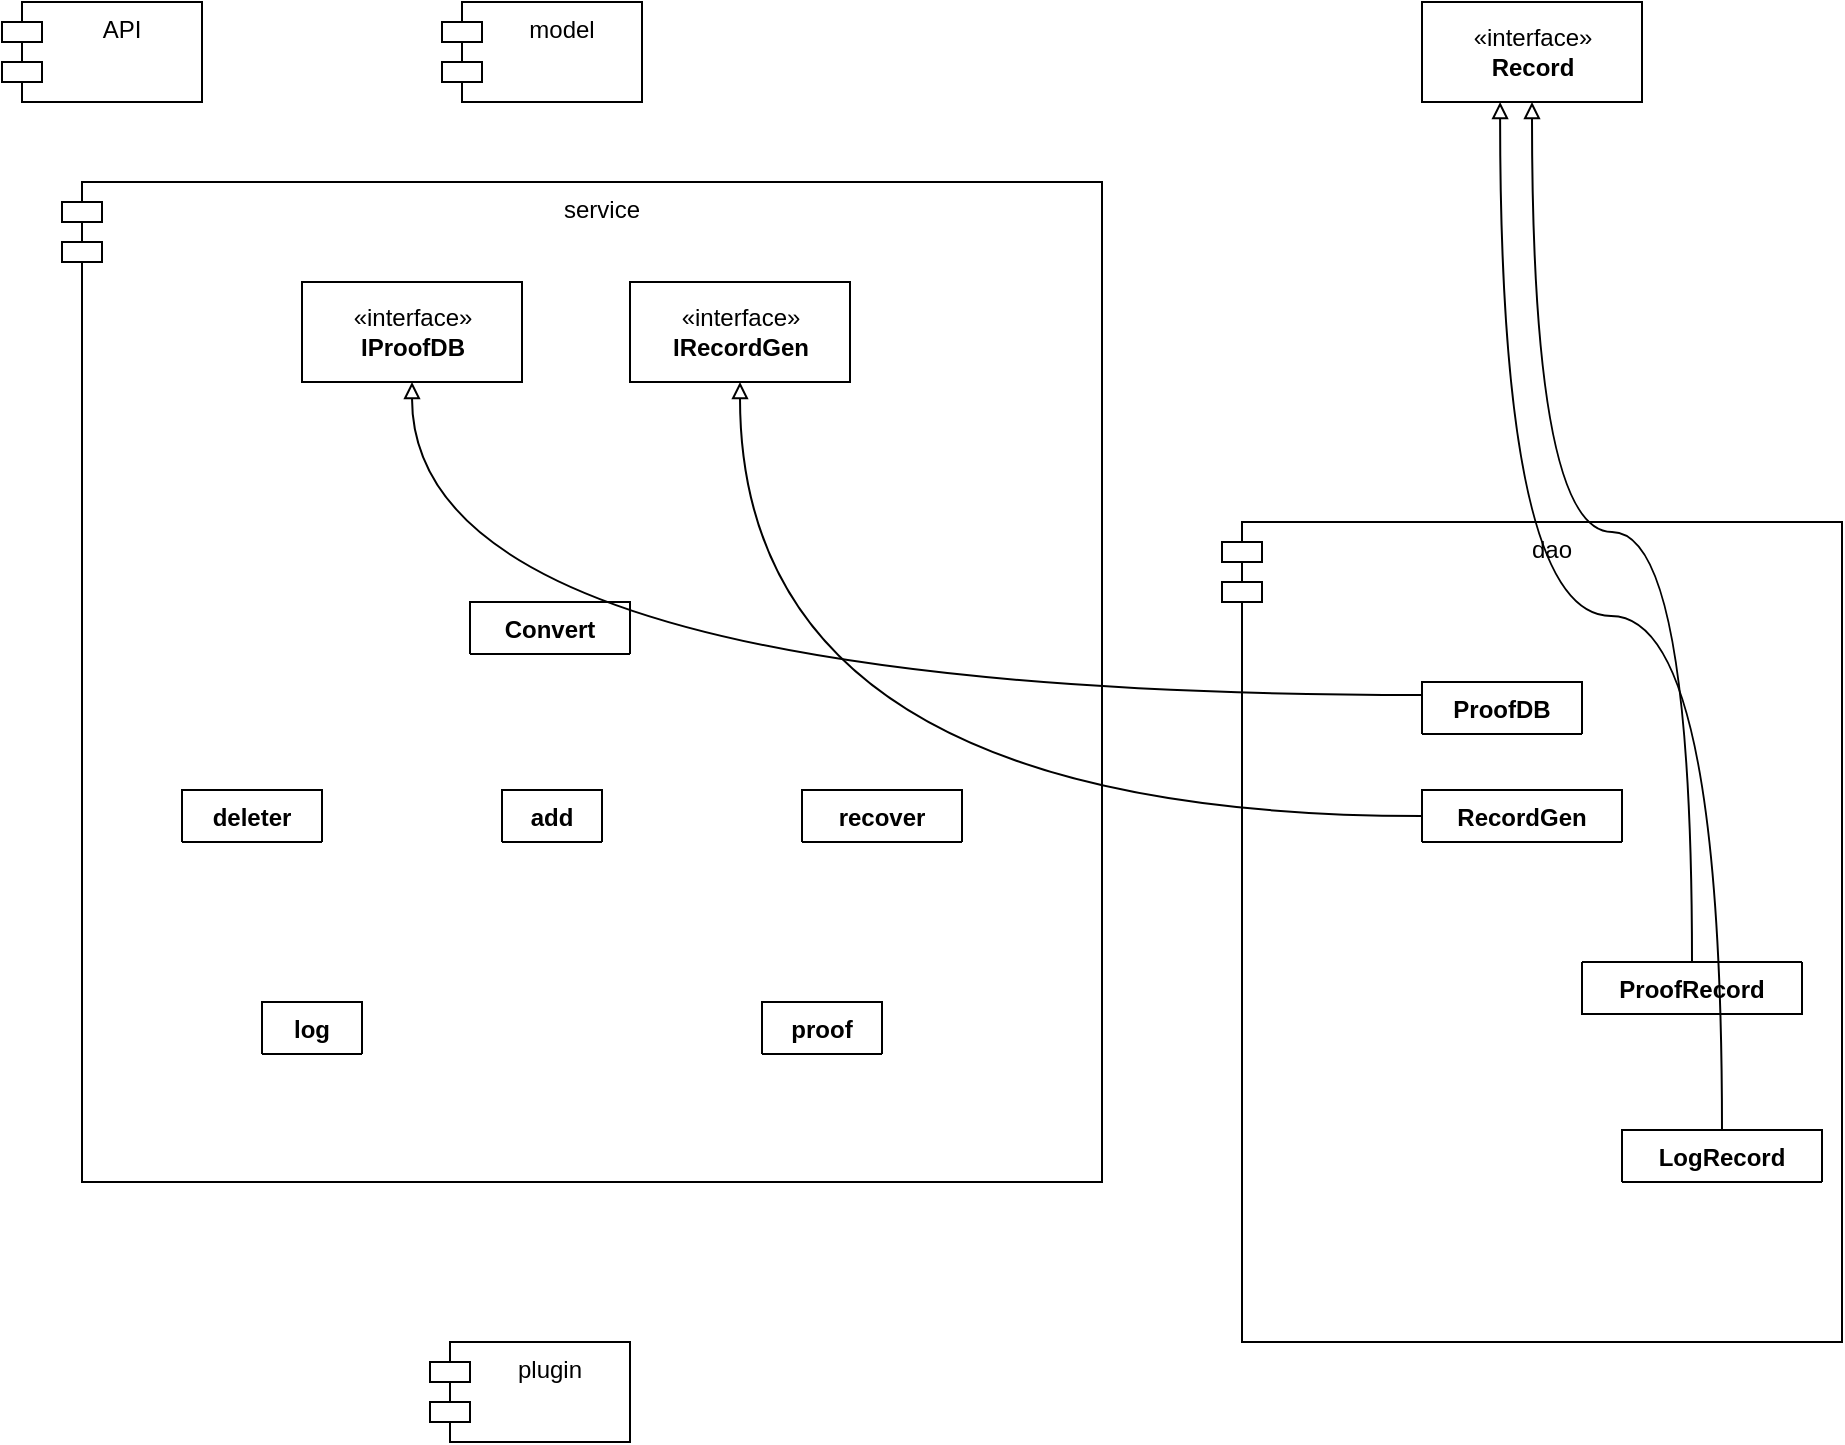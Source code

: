 <mxfile version="13.7.6" type="github">
  <diagram id="C5RBs43oDa-KdzZeNtuy" name="Page-1">
    <mxGraphModel dx="1357" dy="815" grid="1" gridSize="10" guides="1" tooltips="1" connect="1" arrows="1" fold="1" page="1" pageScale="1" pageWidth="827" pageHeight="1169" math="0" shadow="0">
      <root>
        <mxCell id="WIyWlLk6GJQsqaUBKTNV-0" />
        <mxCell id="WIyWlLk6GJQsqaUBKTNV-1" parent="WIyWlLk6GJQsqaUBKTNV-0" />
        <mxCell id="9kNSycnBcAnV87dTGbsQ-32" value="service" style="shape=module;align=left;spacingLeft=20;align=center;verticalAlign=top;" vertex="1" parent="WIyWlLk6GJQsqaUBKTNV-1">
          <mxGeometry x="130" y="130" width="520" height="500" as="geometry" />
        </mxCell>
        <mxCell id="9kNSycnBcAnV87dTGbsQ-0" value="«interface»&lt;br&gt;&lt;b&gt;IProofDB&lt;/b&gt;" style="html=1;" vertex="1" parent="WIyWlLk6GJQsqaUBKTNV-1">
          <mxGeometry x="250" y="180" width="110" height="50" as="geometry" />
        </mxCell>
        <mxCell id="9kNSycnBcAnV87dTGbsQ-3" value="«interface»&lt;br&gt;&lt;b&gt;IRecordGen&lt;/b&gt;" style="html=1;" vertex="1" parent="WIyWlLk6GJQsqaUBKTNV-1">
          <mxGeometry x="414" y="180" width="110" height="50" as="geometry" />
        </mxCell>
        <mxCell id="9kNSycnBcAnV87dTGbsQ-18" value="add" style="swimlane;fontStyle=1;align=center;verticalAlign=top;childLayout=stackLayout;horizontal=1;startSize=26;horizontalStack=0;resizeParent=1;resizeParentMax=0;resizeLast=0;collapsible=1;marginBottom=0;" vertex="1" collapsed="1" parent="WIyWlLk6GJQsqaUBKTNV-1">
          <mxGeometry x="350" y="434" width="50" height="26" as="geometry">
            <mxRectangle x="300" y="620" width="160" height="86" as="alternateBounds" />
          </mxGeometry>
        </mxCell>
        <mxCell id="9kNSycnBcAnV87dTGbsQ-19" value="+ field: type" style="text;strokeColor=none;fillColor=none;align=left;verticalAlign=top;spacingLeft=4;spacingRight=4;overflow=hidden;rotatable=0;points=[[0,0.5],[1,0.5]];portConstraint=eastwest;" vertex="1" parent="9kNSycnBcAnV87dTGbsQ-18">
          <mxGeometry y="26" width="50" height="26" as="geometry" />
        </mxCell>
        <mxCell id="9kNSycnBcAnV87dTGbsQ-20" value="" style="line;strokeWidth=1;fillColor=none;align=left;verticalAlign=middle;spacingTop=-1;spacingLeft=3;spacingRight=3;rotatable=0;labelPosition=right;points=[];portConstraint=eastwest;" vertex="1" parent="9kNSycnBcAnV87dTGbsQ-18">
          <mxGeometry y="52" width="50" height="8" as="geometry" />
        </mxCell>
        <mxCell id="9kNSycnBcAnV87dTGbsQ-21" value="+ method(type): type" style="text;strokeColor=none;fillColor=none;align=left;verticalAlign=top;spacingLeft=4;spacingRight=4;overflow=hidden;rotatable=0;points=[[0,0.5],[1,0.5]];portConstraint=eastwest;" vertex="1" parent="9kNSycnBcAnV87dTGbsQ-18">
          <mxGeometry y="60" width="50" height="26" as="geometry" />
        </mxCell>
        <mxCell id="9kNSycnBcAnV87dTGbsQ-14" value="recover" style="swimlane;fontStyle=1;align=center;verticalAlign=top;childLayout=stackLayout;horizontal=1;startSize=26;horizontalStack=0;resizeParent=1;resizeParentMax=0;resizeLast=0;collapsible=1;marginBottom=0;" vertex="1" collapsed="1" parent="WIyWlLk6GJQsqaUBKTNV-1">
          <mxGeometry x="500" y="434" width="80" height="26" as="geometry">
            <mxRectangle x="500" y="470" width="160" height="86" as="alternateBounds" />
          </mxGeometry>
        </mxCell>
        <mxCell id="9kNSycnBcAnV87dTGbsQ-15" value="+ field: type" style="text;strokeColor=none;fillColor=none;align=left;verticalAlign=top;spacingLeft=4;spacingRight=4;overflow=hidden;rotatable=0;points=[[0,0.5],[1,0.5]];portConstraint=eastwest;" vertex="1" parent="9kNSycnBcAnV87dTGbsQ-14">
          <mxGeometry y="26" width="80" height="26" as="geometry" />
        </mxCell>
        <mxCell id="9kNSycnBcAnV87dTGbsQ-16" value="" style="line;strokeWidth=1;fillColor=none;align=left;verticalAlign=middle;spacingTop=-1;spacingLeft=3;spacingRight=3;rotatable=0;labelPosition=right;points=[];portConstraint=eastwest;" vertex="1" parent="9kNSycnBcAnV87dTGbsQ-14">
          <mxGeometry y="52" width="80" height="8" as="geometry" />
        </mxCell>
        <mxCell id="9kNSycnBcAnV87dTGbsQ-17" value="+ method(type): type" style="text;strokeColor=none;fillColor=none;align=left;verticalAlign=top;spacingLeft=4;spacingRight=4;overflow=hidden;rotatable=0;points=[[0,0.5],[1,0.5]];portConstraint=eastwest;" vertex="1" parent="9kNSycnBcAnV87dTGbsQ-14">
          <mxGeometry y="60" width="80" height="26" as="geometry" />
        </mxCell>
        <mxCell id="9kNSycnBcAnV87dTGbsQ-10" value="deleter" style="swimlane;fontStyle=1;align=center;verticalAlign=top;childLayout=stackLayout;horizontal=1;startSize=26;horizontalStack=0;resizeParent=1;resizeParentMax=0;resizeLast=0;collapsible=1;marginBottom=0;" vertex="1" collapsed="1" parent="WIyWlLk6GJQsqaUBKTNV-1">
          <mxGeometry x="190" y="434" width="70" height="26" as="geometry">
            <mxRectangle x="200" y="460" width="160" height="86" as="alternateBounds" />
          </mxGeometry>
        </mxCell>
        <mxCell id="9kNSycnBcAnV87dTGbsQ-11" value="+ field: type" style="text;strokeColor=none;fillColor=none;align=left;verticalAlign=top;spacingLeft=4;spacingRight=4;overflow=hidden;rotatable=0;points=[[0,0.5],[1,0.5]];portConstraint=eastwest;" vertex="1" parent="9kNSycnBcAnV87dTGbsQ-10">
          <mxGeometry y="26" width="70" height="26" as="geometry" />
        </mxCell>
        <mxCell id="9kNSycnBcAnV87dTGbsQ-12" value="" style="line;strokeWidth=1;fillColor=none;align=left;verticalAlign=middle;spacingTop=-1;spacingLeft=3;spacingRight=3;rotatable=0;labelPosition=right;points=[];portConstraint=eastwest;" vertex="1" parent="9kNSycnBcAnV87dTGbsQ-10">
          <mxGeometry y="52" width="70" height="8" as="geometry" />
        </mxCell>
        <mxCell id="9kNSycnBcAnV87dTGbsQ-13" value="+ method(type): type" style="text;strokeColor=none;fillColor=none;align=left;verticalAlign=top;spacingLeft=4;spacingRight=4;overflow=hidden;rotatable=0;points=[[0,0.5],[1,0.5]];portConstraint=eastwest;" vertex="1" parent="9kNSycnBcAnV87dTGbsQ-10">
          <mxGeometry y="60" width="70" height="26" as="geometry" />
        </mxCell>
        <mxCell id="9kNSycnBcAnV87dTGbsQ-5" value="Convert" style="swimlane;fontStyle=1;align=center;verticalAlign=top;childLayout=stackLayout;horizontal=1;startSize=26;horizontalStack=0;resizeParent=1;resizeParentMax=0;resizeLast=0;collapsible=1;marginBottom=0;" vertex="1" collapsed="1" parent="WIyWlLk6GJQsqaUBKTNV-1">
          <mxGeometry x="334" y="340" width="80" height="26" as="geometry">
            <mxRectangle width="160" height="86" as="alternateBounds" />
          </mxGeometry>
        </mxCell>
        <mxCell id="9kNSycnBcAnV87dTGbsQ-6" value="+ field: type" style="text;strokeColor=none;fillColor=none;align=left;verticalAlign=top;spacingLeft=4;spacingRight=4;overflow=hidden;rotatable=0;points=[[0,0.5],[1,0.5]];portConstraint=eastwest;" vertex="1" parent="9kNSycnBcAnV87dTGbsQ-5">
          <mxGeometry y="26" width="80" height="26" as="geometry" />
        </mxCell>
        <mxCell id="9kNSycnBcAnV87dTGbsQ-7" value="" style="line;strokeWidth=1;fillColor=none;align=left;verticalAlign=middle;spacingTop=-1;spacingLeft=3;spacingRight=3;rotatable=0;labelPosition=right;points=[];portConstraint=eastwest;" vertex="1" parent="9kNSycnBcAnV87dTGbsQ-5">
          <mxGeometry y="52" width="80" height="8" as="geometry" />
        </mxCell>
        <mxCell id="9kNSycnBcAnV87dTGbsQ-8" value="+ method(type): type" style="text;strokeColor=none;fillColor=none;align=left;verticalAlign=top;spacingLeft=4;spacingRight=4;overflow=hidden;rotatable=0;points=[[0,0.5],[1,0.5]];portConstraint=eastwest;" vertex="1" parent="9kNSycnBcAnV87dTGbsQ-5">
          <mxGeometry y="60" width="80" height="26" as="geometry" />
        </mxCell>
        <mxCell id="9kNSycnBcAnV87dTGbsQ-23" value="log" style="swimlane;fontStyle=1;align=center;verticalAlign=top;childLayout=stackLayout;horizontal=1;startSize=26;horizontalStack=0;resizeParent=1;resizeParentMax=0;resizeLast=0;collapsible=1;marginBottom=0;" vertex="1" collapsed="1" parent="WIyWlLk6GJQsqaUBKTNV-1">
          <mxGeometry x="230" y="540" width="50" height="26" as="geometry">
            <mxRectangle x="230" y="540" width="160" height="86" as="alternateBounds" />
          </mxGeometry>
        </mxCell>
        <mxCell id="9kNSycnBcAnV87dTGbsQ-24" value="+ field: type" style="text;strokeColor=none;fillColor=none;align=left;verticalAlign=top;spacingLeft=4;spacingRight=4;overflow=hidden;rotatable=0;points=[[0,0.5],[1,0.5]];portConstraint=eastwest;" vertex="1" parent="9kNSycnBcAnV87dTGbsQ-23">
          <mxGeometry y="26" width="50" height="26" as="geometry" />
        </mxCell>
        <mxCell id="9kNSycnBcAnV87dTGbsQ-25" value="" style="line;strokeWidth=1;fillColor=none;align=left;verticalAlign=middle;spacingTop=-1;spacingLeft=3;spacingRight=3;rotatable=0;labelPosition=right;points=[];portConstraint=eastwest;" vertex="1" parent="9kNSycnBcAnV87dTGbsQ-23">
          <mxGeometry y="52" width="50" height="8" as="geometry" />
        </mxCell>
        <mxCell id="9kNSycnBcAnV87dTGbsQ-26" value="+ method(type): type" style="text;strokeColor=none;fillColor=none;align=left;verticalAlign=top;spacingLeft=4;spacingRight=4;overflow=hidden;rotatable=0;points=[[0,0.5],[1,0.5]];portConstraint=eastwest;" vertex="1" parent="9kNSycnBcAnV87dTGbsQ-23">
          <mxGeometry y="60" width="50" height="26" as="geometry" />
        </mxCell>
        <mxCell id="9kNSycnBcAnV87dTGbsQ-27" value="proof" style="swimlane;fontStyle=1;align=center;verticalAlign=top;childLayout=stackLayout;horizontal=1;startSize=26;horizontalStack=0;resizeParent=1;resizeParentMax=0;resizeLast=0;collapsible=1;marginBottom=0;" vertex="1" collapsed="1" parent="WIyWlLk6GJQsqaUBKTNV-1">
          <mxGeometry x="480" y="540" width="60" height="26" as="geometry">
            <mxRectangle x="480" y="540" width="160" height="86" as="alternateBounds" />
          </mxGeometry>
        </mxCell>
        <mxCell id="9kNSycnBcAnV87dTGbsQ-28" value="+ field: type" style="text;strokeColor=none;fillColor=none;align=left;verticalAlign=top;spacingLeft=4;spacingRight=4;overflow=hidden;rotatable=0;points=[[0,0.5],[1,0.5]];portConstraint=eastwest;" vertex="1" parent="9kNSycnBcAnV87dTGbsQ-27">
          <mxGeometry y="26" width="60" height="26" as="geometry" />
        </mxCell>
        <mxCell id="9kNSycnBcAnV87dTGbsQ-29" value="" style="line;strokeWidth=1;fillColor=none;align=left;verticalAlign=middle;spacingTop=-1;spacingLeft=3;spacingRight=3;rotatable=0;labelPosition=right;points=[];portConstraint=eastwest;" vertex="1" parent="9kNSycnBcAnV87dTGbsQ-27">
          <mxGeometry y="52" width="60" height="8" as="geometry" />
        </mxCell>
        <mxCell id="9kNSycnBcAnV87dTGbsQ-30" value="+ method(type): type" style="text;strokeColor=none;fillColor=none;align=left;verticalAlign=top;spacingLeft=4;spacingRight=4;overflow=hidden;rotatable=0;points=[[0,0.5],[1,0.5]];portConstraint=eastwest;" vertex="1" parent="9kNSycnBcAnV87dTGbsQ-27">
          <mxGeometry y="60" width="60" height="26" as="geometry" />
        </mxCell>
        <mxCell id="9kNSycnBcAnV87dTGbsQ-33" value="API&#xa;" style="shape=module;align=left;spacingLeft=20;align=center;verticalAlign=top;" vertex="1" parent="WIyWlLk6GJQsqaUBKTNV-1">
          <mxGeometry x="100" y="40" width="100" height="50" as="geometry" />
        </mxCell>
        <mxCell id="9kNSycnBcAnV87dTGbsQ-34" value="model" style="shape=module;align=left;spacingLeft=20;align=center;verticalAlign=top;" vertex="1" parent="WIyWlLk6GJQsqaUBKTNV-1">
          <mxGeometry x="320" y="40" width="100" height="50" as="geometry" />
        </mxCell>
        <mxCell id="9kNSycnBcAnV87dTGbsQ-35" value="dao" style="shape=module;align=left;spacingLeft=20;align=center;verticalAlign=top;" vertex="1" parent="WIyWlLk6GJQsqaUBKTNV-1">
          <mxGeometry x="710" y="300" width="310" height="410" as="geometry" />
        </mxCell>
        <mxCell id="9kNSycnBcAnV87dTGbsQ-36" value="plugin" style="shape=module;align=left;spacingLeft=20;align=center;verticalAlign=top;" vertex="1" parent="WIyWlLk6GJQsqaUBKTNV-1">
          <mxGeometry x="314" y="710" width="100" height="50" as="geometry" />
        </mxCell>
        <mxCell id="9kNSycnBcAnV87dTGbsQ-64" style="edgeStyle=orthogonalEdgeStyle;curved=1;rounded=0;orthogonalLoop=1;jettySize=auto;html=1;exitX=0;exitY=0.25;exitDx=0;exitDy=0;entryX=0.5;entryY=1;entryDx=0;entryDy=0;endArrow=block;endFill=0;" edge="1" parent="WIyWlLk6GJQsqaUBKTNV-1" source="9kNSycnBcAnV87dTGbsQ-37" target="9kNSycnBcAnV87dTGbsQ-0">
          <mxGeometry relative="1" as="geometry" />
        </mxCell>
        <mxCell id="9kNSycnBcAnV87dTGbsQ-62" style="edgeStyle=orthogonalEdgeStyle;rounded=0;orthogonalLoop=1;jettySize=auto;html=1;exitX=0;exitY=0.5;exitDx=0;exitDy=0;endArrow=block;endFill=0;curved=1;" edge="1" parent="WIyWlLk6GJQsqaUBKTNV-1" source="9kNSycnBcAnV87dTGbsQ-41" target="9kNSycnBcAnV87dTGbsQ-3">
          <mxGeometry relative="1" as="geometry" />
        </mxCell>
        <mxCell id="9kNSycnBcAnV87dTGbsQ-69" style="edgeStyle=orthogonalEdgeStyle;curved=1;rounded=0;orthogonalLoop=1;jettySize=auto;html=1;exitX=0.5;exitY=0;exitDx=0;exitDy=0;entryX=0.355;entryY=1;entryDx=0;entryDy=0;entryPerimeter=0;endArrow=block;endFill=0;" edge="1" parent="WIyWlLk6GJQsqaUBKTNV-1" source="9kNSycnBcAnV87dTGbsQ-45" target="9kNSycnBcAnV87dTGbsQ-57">
          <mxGeometry relative="1" as="geometry" />
        </mxCell>
        <mxCell id="9kNSycnBcAnV87dTGbsQ-57" value="«interface»&lt;br&gt;&lt;b&gt;Record&lt;/b&gt;" style="html=1;" vertex="1" parent="WIyWlLk6GJQsqaUBKTNV-1">
          <mxGeometry x="810" y="40" width="110" height="50" as="geometry" />
        </mxCell>
        <mxCell id="9kNSycnBcAnV87dTGbsQ-68" style="edgeStyle=orthogonalEdgeStyle;curved=1;rounded=0;orthogonalLoop=1;jettySize=auto;html=1;exitX=0.5;exitY=0;exitDx=0;exitDy=0;endArrow=block;endFill=0;" edge="1" parent="WIyWlLk6GJQsqaUBKTNV-1" source="9kNSycnBcAnV87dTGbsQ-49" target="9kNSycnBcAnV87dTGbsQ-57">
          <mxGeometry relative="1" as="geometry" />
        </mxCell>
        <mxCell id="9kNSycnBcAnV87dTGbsQ-49" value="ProofRecord" style="swimlane;fontStyle=1;align=center;verticalAlign=top;childLayout=stackLayout;horizontal=1;startSize=0;horizontalStack=0;resizeParent=1;resizeParentMax=0;resizeLast=0;collapsible=1;marginBottom=0;" vertex="1" collapsed="1" parent="WIyWlLk6GJQsqaUBKTNV-1">
          <mxGeometry x="890" y="520" width="110" height="26" as="geometry">
            <mxRectangle x="780" y="610" width="160" height="86" as="alternateBounds" />
          </mxGeometry>
        </mxCell>
        <mxCell id="9kNSycnBcAnV87dTGbsQ-50" value="+ field: type" style="text;strokeColor=none;fillColor=none;align=left;verticalAlign=top;spacingLeft=4;spacingRight=4;overflow=hidden;rotatable=0;points=[[0,0.5],[1,0.5]];portConstraint=eastwest;" vertex="1" parent="9kNSycnBcAnV87dTGbsQ-49">
          <mxGeometry width="110" height="26" as="geometry" />
        </mxCell>
        <mxCell id="9kNSycnBcAnV87dTGbsQ-51" value="" style="line;strokeWidth=1;fillColor=none;align=left;verticalAlign=middle;spacingTop=-1;spacingLeft=3;spacingRight=3;rotatable=0;labelPosition=right;points=[];portConstraint=eastwest;" vertex="1" parent="9kNSycnBcAnV87dTGbsQ-49">
          <mxGeometry y="26" width="110" height="8" as="geometry" />
        </mxCell>
        <mxCell id="9kNSycnBcAnV87dTGbsQ-52" value="+ method(type): type" style="text;strokeColor=none;fillColor=none;align=left;verticalAlign=top;spacingLeft=4;spacingRight=4;overflow=hidden;rotatable=0;points=[[0,0.5],[1,0.5]];portConstraint=eastwest;" vertex="1" parent="9kNSycnBcAnV87dTGbsQ-49">
          <mxGeometry y="34" width="110" height="26" as="geometry" />
        </mxCell>
        <mxCell id="9kNSycnBcAnV87dTGbsQ-37" value="ProofDB" style="swimlane;fontStyle=1;align=center;verticalAlign=top;childLayout=stackLayout;horizontal=1;startSize=26;horizontalStack=0;resizeParent=1;resizeParentMax=0;resizeLast=0;collapsible=1;marginBottom=0;" vertex="1" collapsed="1" parent="WIyWlLk6GJQsqaUBKTNV-1">
          <mxGeometry x="810" y="380" width="80" height="26" as="geometry">
            <mxRectangle x="775" y="366" width="160" height="86" as="alternateBounds" />
          </mxGeometry>
        </mxCell>
        <mxCell id="9kNSycnBcAnV87dTGbsQ-38" value="+ field: type" style="text;strokeColor=none;fillColor=none;align=left;verticalAlign=top;spacingLeft=4;spacingRight=4;overflow=hidden;rotatable=0;points=[[0,0.5],[1,0.5]];portConstraint=eastwest;" vertex="1" parent="9kNSycnBcAnV87dTGbsQ-37">
          <mxGeometry y="26" width="80" height="26" as="geometry" />
        </mxCell>
        <mxCell id="9kNSycnBcAnV87dTGbsQ-39" value="" style="line;strokeWidth=1;fillColor=none;align=left;verticalAlign=middle;spacingTop=-1;spacingLeft=3;spacingRight=3;rotatable=0;labelPosition=right;points=[];portConstraint=eastwest;" vertex="1" parent="9kNSycnBcAnV87dTGbsQ-37">
          <mxGeometry y="52" width="80" height="8" as="geometry" />
        </mxCell>
        <mxCell id="9kNSycnBcAnV87dTGbsQ-40" value="+ method(type): type" style="text;strokeColor=none;fillColor=none;align=left;verticalAlign=top;spacingLeft=4;spacingRight=4;overflow=hidden;rotatable=0;points=[[0,0.5],[1,0.5]];portConstraint=eastwest;" vertex="1" parent="9kNSycnBcAnV87dTGbsQ-37">
          <mxGeometry y="60" width="80" height="26" as="geometry" />
        </mxCell>
        <mxCell id="9kNSycnBcAnV87dTGbsQ-41" value="RecordGen" style="swimlane;fontStyle=1;align=center;verticalAlign=top;childLayout=stackLayout;horizontal=1;startSize=26;horizontalStack=0;resizeParent=1;resizeParentMax=0;resizeLast=0;collapsible=1;marginBottom=0;" vertex="1" collapsed="1" parent="WIyWlLk6GJQsqaUBKTNV-1">
          <mxGeometry x="810" y="434" width="100" height="26" as="geometry">
            <mxRectangle x="770" y="434" width="160" height="86" as="alternateBounds" />
          </mxGeometry>
        </mxCell>
        <mxCell id="9kNSycnBcAnV87dTGbsQ-42" value="+ field: type" style="text;strokeColor=none;fillColor=none;align=left;verticalAlign=top;spacingLeft=4;spacingRight=4;overflow=hidden;rotatable=0;points=[[0,0.5],[1,0.5]];portConstraint=eastwest;" vertex="1" parent="9kNSycnBcAnV87dTGbsQ-41">
          <mxGeometry y="26" width="100" height="26" as="geometry" />
        </mxCell>
        <mxCell id="9kNSycnBcAnV87dTGbsQ-43" value="" style="line;strokeWidth=1;fillColor=none;align=left;verticalAlign=middle;spacingTop=-1;spacingLeft=3;spacingRight=3;rotatable=0;labelPosition=right;points=[];portConstraint=eastwest;" vertex="1" parent="9kNSycnBcAnV87dTGbsQ-41">
          <mxGeometry y="52" width="100" height="8" as="geometry" />
        </mxCell>
        <mxCell id="9kNSycnBcAnV87dTGbsQ-44" value="+ method(type): type" style="text;strokeColor=none;fillColor=none;align=left;verticalAlign=top;spacingLeft=4;spacingRight=4;overflow=hidden;rotatable=0;points=[[0,0.5],[1,0.5]];portConstraint=eastwest;" vertex="1" parent="9kNSycnBcAnV87dTGbsQ-41">
          <mxGeometry y="60" width="100" height="26" as="geometry" />
        </mxCell>
        <mxCell id="9kNSycnBcAnV87dTGbsQ-45" value="LogRecord" style="swimlane;fontStyle=1;align=center;verticalAlign=top;childLayout=stackLayout;horizontal=1;startSize=26;horizontalStack=0;resizeParent=1;resizeParentMax=0;resizeLast=0;collapsible=1;marginBottom=0;" vertex="1" collapsed="1" parent="WIyWlLk6GJQsqaUBKTNV-1">
          <mxGeometry x="910" y="604" width="100" height="26" as="geometry">
            <mxRectangle x="740" y="520" width="160" height="86" as="alternateBounds" />
          </mxGeometry>
        </mxCell>
        <mxCell id="9kNSycnBcAnV87dTGbsQ-46" value="+ field: type" style="text;strokeColor=none;fillColor=none;align=left;verticalAlign=top;spacingLeft=4;spacingRight=4;overflow=hidden;rotatable=0;points=[[0,0.5],[1,0.5]];portConstraint=eastwest;" vertex="1" parent="9kNSycnBcAnV87dTGbsQ-45">
          <mxGeometry y="26" width="100" height="26" as="geometry" />
        </mxCell>
        <mxCell id="9kNSycnBcAnV87dTGbsQ-47" value="" style="line;strokeWidth=1;fillColor=none;align=left;verticalAlign=middle;spacingTop=-1;spacingLeft=3;spacingRight=3;rotatable=0;labelPosition=right;points=[];portConstraint=eastwest;" vertex="1" parent="9kNSycnBcAnV87dTGbsQ-45">
          <mxGeometry y="52" width="100" height="8" as="geometry" />
        </mxCell>
        <mxCell id="9kNSycnBcAnV87dTGbsQ-48" value="+ method(type): type" style="text;strokeColor=none;fillColor=none;align=left;verticalAlign=top;spacingLeft=4;spacingRight=4;overflow=hidden;rotatable=0;points=[[0,0.5],[1,0.5]];portConstraint=eastwest;" vertex="1" parent="9kNSycnBcAnV87dTGbsQ-45">
          <mxGeometry y="60" width="100" height="26" as="geometry" />
        </mxCell>
      </root>
    </mxGraphModel>
  </diagram>
</mxfile>
